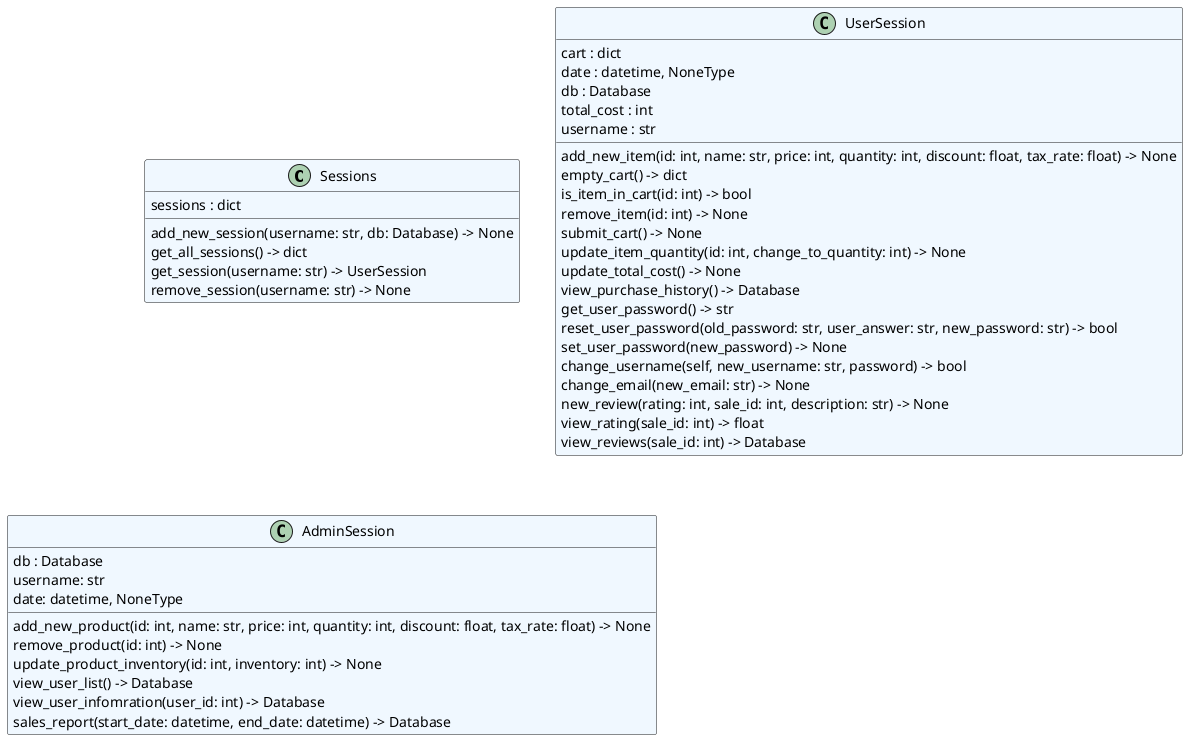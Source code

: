 @startuml classes
set namespaceSeparator none
class "Sessions" as core.session.Sessions #aliceblue {
  sessions : dict
  add_new_session(username: str, db: Database) -> None
  get_all_sessions() -> dict
  get_session(username: str) -> UserSession
  remove_session(username: str) -> None
}
class "UserSession" as core.session.UserSession #aliceblue {
  cart : dict
  date : datetime, NoneType
  db : Database
  total_cost : int
  username : str
  add_new_item(id: int, name: str, price: int, quantity: int, discount: float, tax_rate: float) -> None
  empty_cart() -> dict
  is_item_in_cart(id: int) -> bool
  remove_item(id: int) -> None
  submit_cart() -> None
  update_item_quantity(id: int, change_to_quantity: int) -> None
  update_total_cost() -> None
  view_purchase_history() -> Database
  get_user_password() -> str
  reset_user_password(old_password: str, user_answer: str, new_password: str) -> bool
  set_user_password(new_password) -> None
  change_username(self, new_username: str, password) -> bool
  change_email(new_email: str) -> None
  new_review(rating: int, sale_id: int, description: str) -> None
  view_rating(sale_id: int) -> float
  view_reviews(sale_id: int) -> Database
}

class "AdminSession" as core.session.AdminSession #aliceblue {
  db : Database
  username: str
  date: datetime, NoneType
  add_new_product(id: int, name: str, price: int, quantity: int, discount: float, tax_rate: float) -> None
  remove_product(id: int) -> None
  update_product_inventory(id: int, inventory: int) -> None
  view_user_list() -> Database
  view_user_infomration(user_id: int) -> Database
  sales_report(start_date: datetime, end_date: datetime) -> Database
}

@enduml
